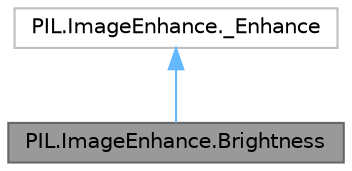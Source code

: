 digraph "PIL.ImageEnhance.Brightness"
{
 // LATEX_PDF_SIZE
  bgcolor="transparent";
  edge [fontname=Helvetica,fontsize=10,labelfontname=Helvetica,labelfontsize=10];
  node [fontname=Helvetica,fontsize=10,shape=box,height=0.2,width=0.4];
  Node1 [id="Node000001",label="PIL.ImageEnhance.Brightness",height=0.2,width=0.4,color="gray40", fillcolor="grey60", style="filled", fontcolor="black",tooltip=" "];
  Node2 -> Node1 [id="edge2_Node000001_Node000002",dir="back",color="steelblue1",style="solid",tooltip=" "];
  Node2 [id="Node000002",label="PIL.ImageEnhance._Enhance",height=0.2,width=0.4,color="grey75", fillcolor="white", style="filled",URL="$d7/d4c/classPIL_1_1ImageEnhance_1_1__Enhance.html",tooltip=" "];
}
